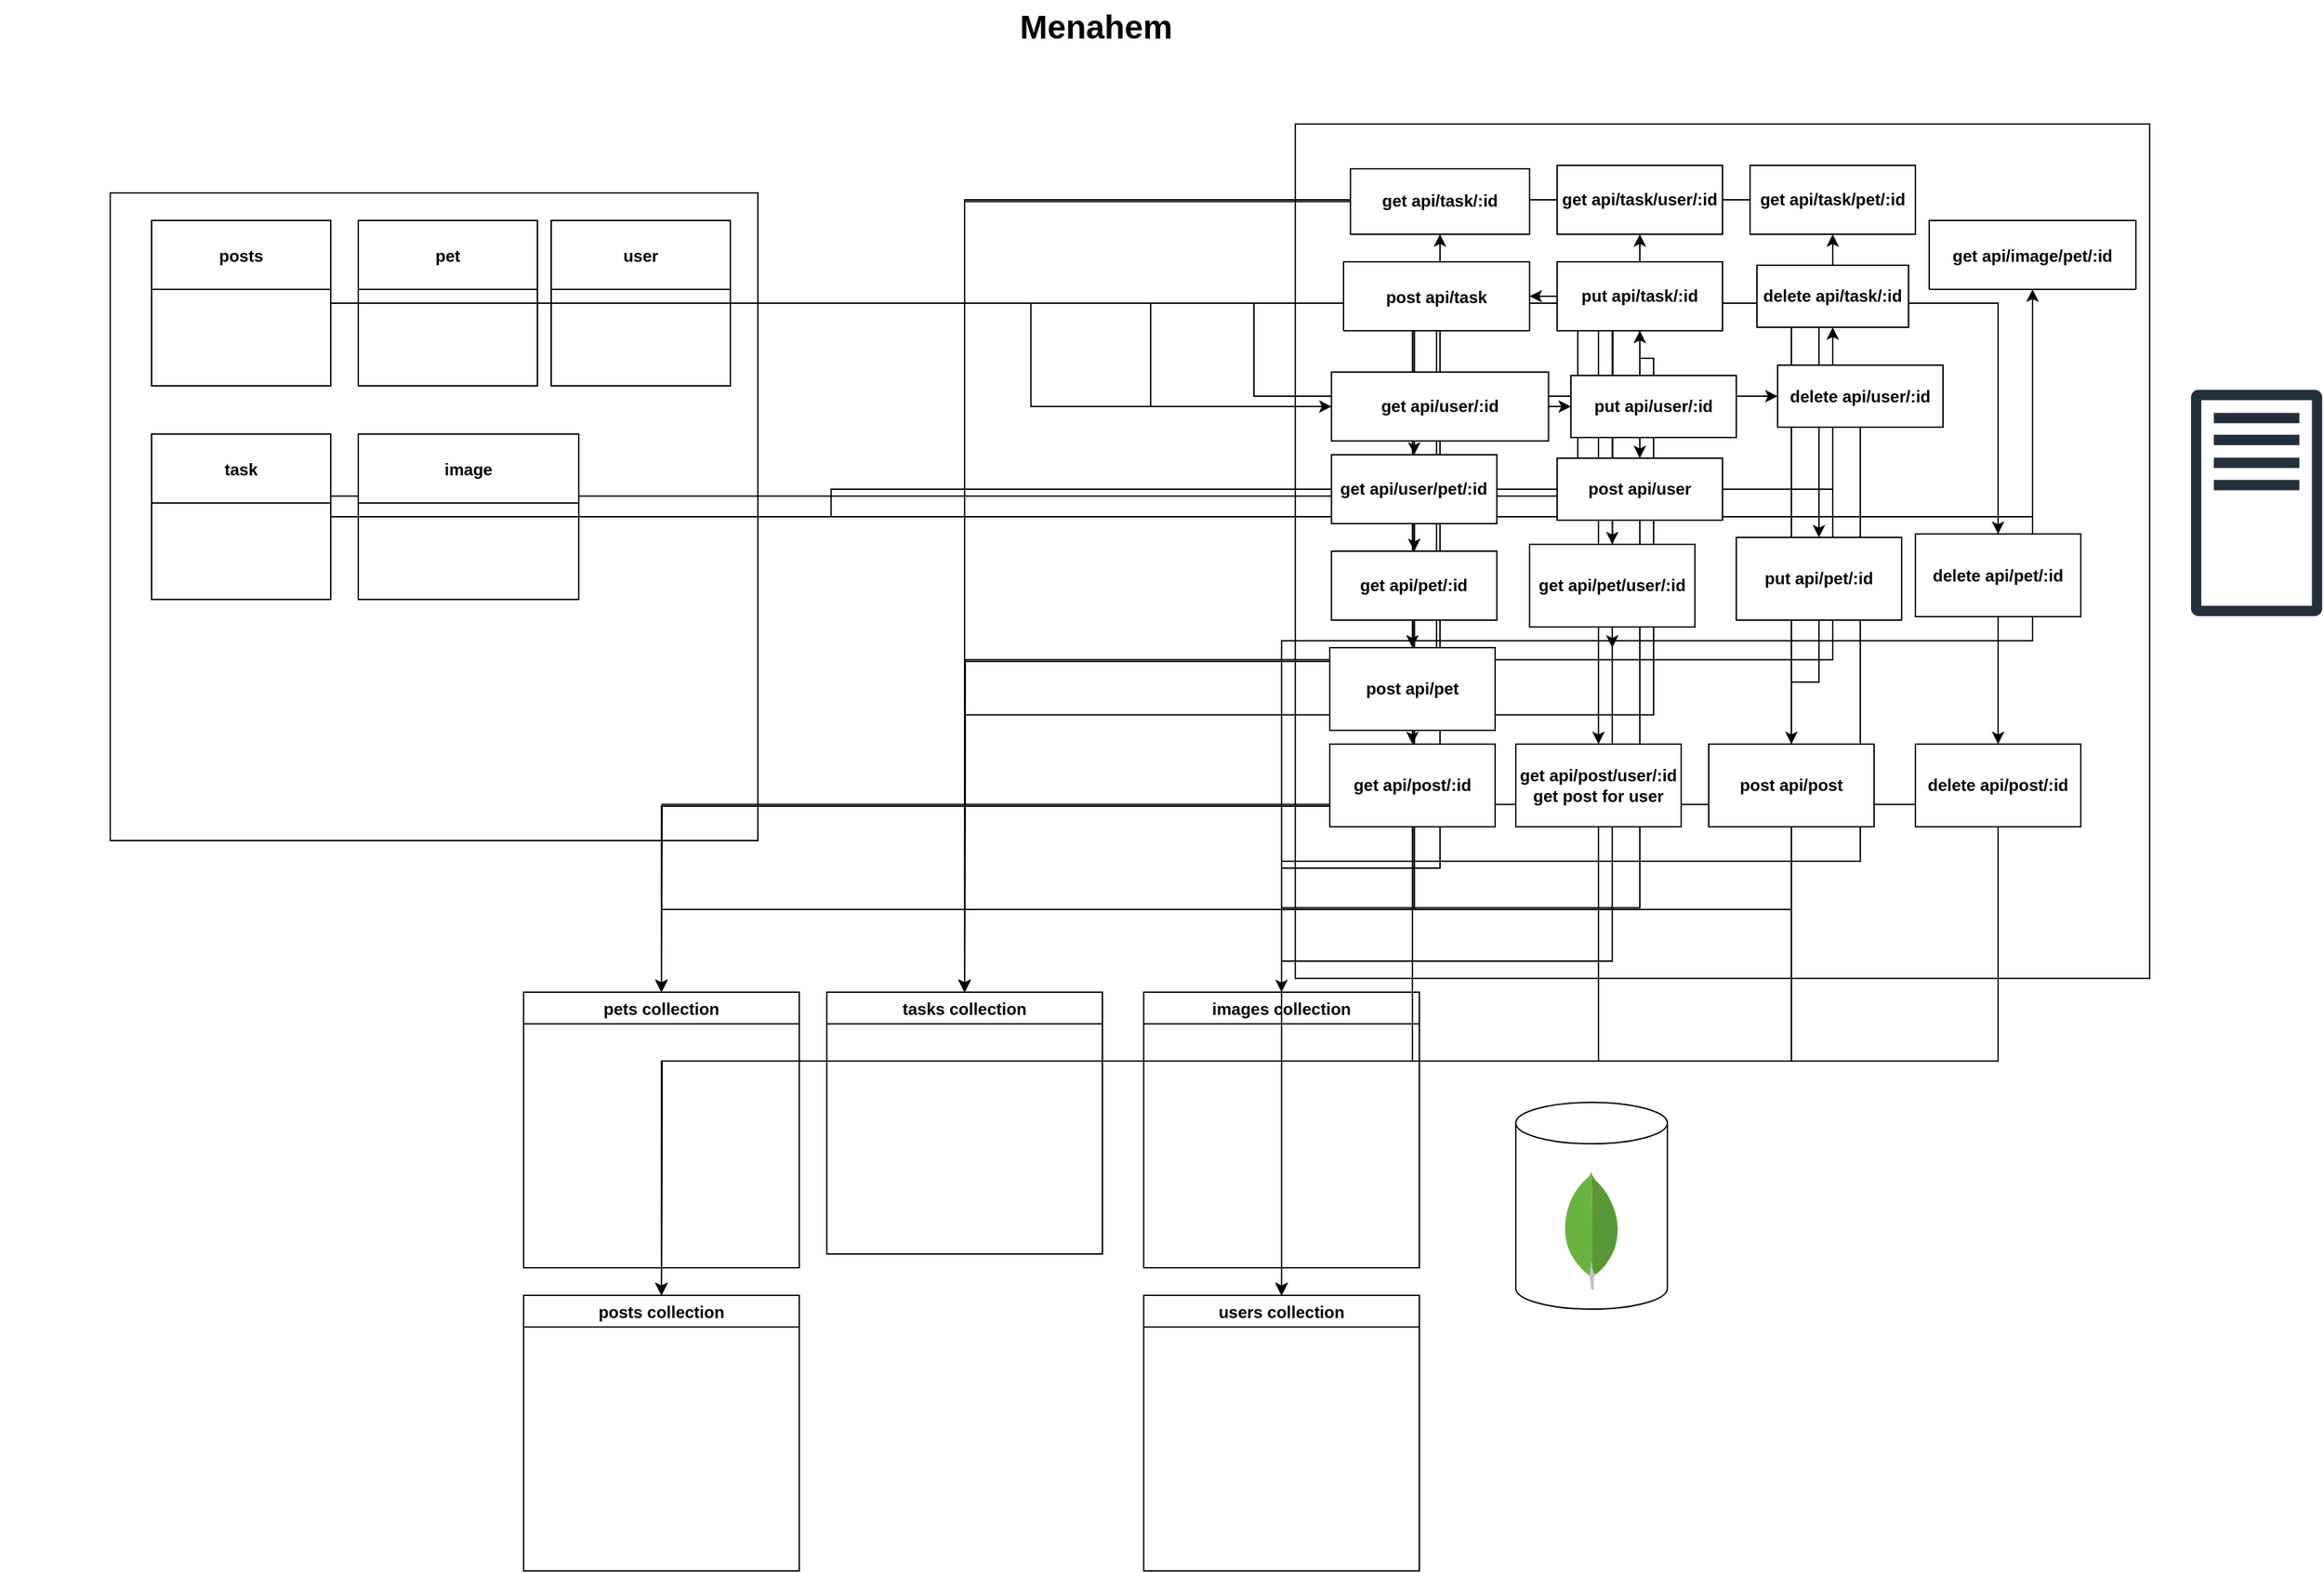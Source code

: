 <mxfile version="16.2.2" type="github">
  <diagram name="Page-1" id="74b105a0-9070-1c63-61bc-23e55f88626e">
    <mxGraphModel dx="1896" dy="1016" grid="1" gridSize="10" guides="1" tooltips="1" connect="1" arrows="1" fold="1" page="1" pageScale="1.5" pageWidth="1169" pageHeight="826" background="none" math="0" shadow="0">
      <root>
        <mxCell id="0" style=";html=1;" />
        <mxCell id="1" style=";html=1;" parent="0" />
        <mxCell id="10b056a9c633e61c-30" value="Menahem" style="text;strokeColor=none;fillColor=none;html=1;fontSize=24;fontStyle=1;verticalAlign=middle;align=center;" parent="1" vertex="1">
          <mxGeometry x="40" y="40" width="1590" height="40" as="geometry" />
        </mxCell>
        <mxCell id="aSnJ4fY48YkKkDWAcXU_-2" value="" style="whiteSpace=wrap;html=1;aspect=fixed;" vertex="1" parent="1">
          <mxGeometry x="980" y="130" width="620" height="620" as="geometry" />
        </mxCell>
        <mxCell id="aSnJ4fY48YkKkDWAcXU_-6" value="" style="group" vertex="1" connectable="0" parent="1">
          <mxGeometry x="1140" y="840" width="110" height="150" as="geometry" />
        </mxCell>
        <mxCell id="aSnJ4fY48YkKkDWAcXU_-4" value="" style="shape=cylinder3;whiteSpace=wrap;html=1;boundedLbl=1;backgroundOutline=1;size=15;" vertex="1" parent="aSnJ4fY48YkKkDWAcXU_-6">
          <mxGeometry width="110" height="150" as="geometry" />
        </mxCell>
        <mxCell id="aSnJ4fY48YkKkDWAcXU_-5" value="" style="dashed=0;outlineConnect=0;html=1;align=center;labelPosition=center;verticalLabelPosition=bottom;verticalAlign=top;shape=mxgraph.weblogos.mongodb" vertex="1" parent="aSnJ4fY48YkKkDWAcXU_-6">
          <mxGeometry x="34.4" y="50" width="41.2" height="86.2" as="geometry" />
        </mxCell>
        <mxCell id="aSnJ4fY48YkKkDWAcXU_-7" value="" style="sketch=0;outlineConnect=0;fontColor=#232F3E;gradientColor=none;fillColor=#232F3D;strokeColor=none;dashed=0;verticalLabelPosition=bottom;verticalAlign=top;align=center;html=1;fontSize=12;fontStyle=0;aspect=fixed;pointerEvents=1;shape=mxgraph.aws4.traditional_server;" vertex="1" parent="1">
          <mxGeometry x="1630" y="322.5" width="95.19" height="165" as="geometry" />
        </mxCell>
        <mxCell id="aSnJ4fY48YkKkDWAcXU_-8" value="" style="shape=image;html=1;verticalAlign=top;verticalLabelPosition=bottom;labelBackgroundColor=#ffffff;imageAspect=0;aspect=fixed;image=https://cdn0.iconfinder.com/data/icons/font-awesome-brands-vol-2/512/react-128.png" vertex="1" parent="1">
          <mxGeometry x="90" y="670" width="128" height="128" as="geometry" />
        </mxCell>
        <mxCell id="aSnJ4fY48YkKkDWAcXU_-1" value="" style="whiteSpace=wrap;html=1;aspect=fixed;" vertex="1" parent="1">
          <mxGeometry x="120" y="180" width="470" height="470" as="geometry" />
        </mxCell>
        <mxCell id="aSnJ4fY48YkKkDWAcXU_-102" value="" style="edgeStyle=orthogonalEdgeStyle;rounded=0;orthogonalLoop=1;jettySize=auto;html=1;fontSize=12;" edge="1" parent="1" source="aSnJ4fY48YkKkDWAcXU_-9" target="aSnJ4fY48YkKkDWAcXU_-101">
          <mxGeometry relative="1" as="geometry" />
        </mxCell>
        <mxCell id="aSnJ4fY48YkKkDWAcXU_-104" value="" style="edgeStyle=orthogonalEdgeStyle;rounded=0;orthogonalLoop=1;jettySize=auto;html=1;fontSize=12;" edge="1" parent="1" source="aSnJ4fY48YkKkDWAcXU_-9" target="aSnJ4fY48YkKkDWAcXU_-103">
          <mxGeometry relative="1" as="geometry" />
        </mxCell>
        <mxCell id="aSnJ4fY48YkKkDWAcXU_-106" value="" style="edgeStyle=orthogonalEdgeStyle;rounded=0;orthogonalLoop=1;jettySize=auto;html=1;fontSize=12;" edge="1" parent="1" source="aSnJ4fY48YkKkDWAcXU_-9" target="aSnJ4fY48YkKkDWAcXU_-105">
          <mxGeometry relative="1" as="geometry" />
        </mxCell>
        <mxCell id="aSnJ4fY48YkKkDWAcXU_-109" value="" style="edgeStyle=orthogonalEdgeStyle;rounded=0;orthogonalLoop=1;jettySize=auto;html=1;fontSize=12;" edge="1" parent="1" source="aSnJ4fY48YkKkDWAcXU_-9" target="aSnJ4fY48YkKkDWAcXU_-108">
          <mxGeometry relative="1" as="geometry" />
        </mxCell>
        <mxCell id="aSnJ4fY48YkKkDWAcXU_-9" value="posts" style="swimlane;startSize=50;fontSize=12;" vertex="1" parent="1">
          <mxGeometry x="150" y="200" width="130" height="120" as="geometry" />
        </mxCell>
        <mxCell id="aSnJ4fY48YkKkDWAcXU_-81" value="" style="edgeStyle=orthogonalEdgeStyle;rounded=0;orthogonalLoop=1;jettySize=auto;html=1;fontSize=12;" edge="1" parent="1" source="aSnJ4fY48YkKkDWAcXU_-11" target="aSnJ4fY48YkKkDWAcXU_-80">
          <mxGeometry relative="1" as="geometry" />
        </mxCell>
        <mxCell id="aSnJ4fY48YkKkDWAcXU_-83" value="" style="edgeStyle=orthogonalEdgeStyle;rounded=0;orthogonalLoop=1;jettySize=auto;html=1;fontSize=12;" edge="1" parent="1" source="aSnJ4fY48YkKkDWAcXU_-11" target="aSnJ4fY48YkKkDWAcXU_-82">
          <mxGeometry relative="1" as="geometry" />
        </mxCell>
        <mxCell id="aSnJ4fY48YkKkDWAcXU_-85" value="" style="edgeStyle=orthogonalEdgeStyle;rounded=0;orthogonalLoop=1;jettySize=auto;html=1;fontSize=12;" edge="1" parent="1" source="aSnJ4fY48YkKkDWAcXU_-11" target="aSnJ4fY48YkKkDWAcXU_-84">
          <mxGeometry relative="1" as="geometry" />
        </mxCell>
        <mxCell id="aSnJ4fY48YkKkDWAcXU_-87" value="" style="edgeStyle=orthogonalEdgeStyle;rounded=0;orthogonalLoop=1;jettySize=auto;html=1;fontSize=12;" edge="1" parent="1" source="aSnJ4fY48YkKkDWAcXU_-11" target="aSnJ4fY48YkKkDWAcXU_-86">
          <mxGeometry relative="1" as="geometry" />
        </mxCell>
        <mxCell id="aSnJ4fY48YkKkDWAcXU_-92" value="" style="edgeStyle=orthogonalEdgeStyle;rounded=0;orthogonalLoop=1;jettySize=auto;html=1;fontSize=12;" edge="1" parent="1" source="aSnJ4fY48YkKkDWAcXU_-11" target="aSnJ4fY48YkKkDWAcXU_-91">
          <mxGeometry relative="1" as="geometry" />
        </mxCell>
        <mxCell id="aSnJ4fY48YkKkDWAcXU_-94" value="" style="edgeStyle=orthogonalEdgeStyle;rounded=0;orthogonalLoop=1;jettySize=auto;html=1;fontSize=12;" edge="1" parent="1" source="aSnJ4fY48YkKkDWAcXU_-11">
          <mxGeometry relative="1" as="geometry">
            <mxPoint x="1210" y="510" as="targetPoint" />
          </mxGeometry>
        </mxCell>
        <mxCell id="aSnJ4fY48YkKkDWAcXU_-11" value="pet" style="swimlane;startSize=50;fontSize=12;" vertex="1" parent="1">
          <mxGeometry x="300" y="200" width="130" height="120" as="geometry" />
        </mxCell>
        <mxCell id="aSnJ4fY48YkKkDWAcXU_-67" value="" style="edgeStyle=orthogonalEdgeStyle;rounded=0;orthogonalLoop=1;jettySize=auto;html=1;fontSize=12;" edge="1" parent="1" source="aSnJ4fY48YkKkDWAcXU_-12" target="aSnJ4fY48YkKkDWAcXU_-66">
          <mxGeometry relative="1" as="geometry" />
        </mxCell>
        <mxCell id="aSnJ4fY48YkKkDWAcXU_-69" value="" style="edgeStyle=orthogonalEdgeStyle;rounded=0;orthogonalLoop=1;jettySize=auto;html=1;fontSize=12;" edge="1" parent="1" source="aSnJ4fY48YkKkDWAcXU_-12" target="aSnJ4fY48YkKkDWAcXU_-68">
          <mxGeometry relative="1" as="geometry" />
        </mxCell>
        <mxCell id="aSnJ4fY48YkKkDWAcXU_-72" value="" style="edgeStyle=orthogonalEdgeStyle;rounded=0;orthogonalLoop=1;jettySize=auto;html=1;fontSize=12;" edge="1" parent="1" source="aSnJ4fY48YkKkDWAcXU_-12" target="aSnJ4fY48YkKkDWAcXU_-71">
          <mxGeometry relative="1" as="geometry" />
        </mxCell>
        <mxCell id="aSnJ4fY48YkKkDWAcXU_-77" value="" style="edgeStyle=orthogonalEdgeStyle;rounded=0;orthogonalLoop=1;jettySize=auto;html=1;fontSize=12;" edge="1" parent="1" source="aSnJ4fY48YkKkDWAcXU_-12" target="aSnJ4fY48YkKkDWAcXU_-76">
          <mxGeometry relative="1" as="geometry" />
        </mxCell>
        <mxCell id="aSnJ4fY48YkKkDWAcXU_-89" value="" style="edgeStyle=orthogonalEdgeStyle;rounded=0;orthogonalLoop=1;jettySize=auto;html=1;fontSize=12;" edge="1" parent="1" source="aSnJ4fY48YkKkDWAcXU_-12" target="aSnJ4fY48YkKkDWAcXU_-88">
          <mxGeometry relative="1" as="geometry" />
        </mxCell>
        <mxCell id="aSnJ4fY48YkKkDWAcXU_-12" value="user" style="swimlane;startSize=50;fontSize=12;" vertex="1" parent="1">
          <mxGeometry x="440" y="200" width="130" height="120" as="geometry" />
        </mxCell>
        <mxCell id="aSnJ4fY48YkKkDWAcXU_-34" value="" style="edgeStyle=orthogonalEdgeStyle;rounded=0;orthogonalLoop=1;jettySize=auto;html=1;fontSize=12;" edge="1" parent="1" source="aSnJ4fY48YkKkDWAcXU_-13" target="aSnJ4fY48YkKkDWAcXU_-33">
          <mxGeometry relative="1" as="geometry">
            <Array as="points">
              <mxPoint x="1185" y="400" />
            </Array>
          </mxGeometry>
        </mxCell>
        <mxCell id="aSnJ4fY48YkKkDWAcXU_-37" value="" style="edgeStyle=orthogonalEdgeStyle;rounded=0;orthogonalLoop=1;jettySize=auto;html=1;fontSize=12;" edge="1" parent="1" source="aSnJ4fY48YkKkDWAcXU_-13" target="aSnJ4fY48YkKkDWAcXU_-36">
          <mxGeometry relative="1" as="geometry" />
        </mxCell>
        <mxCell id="aSnJ4fY48YkKkDWAcXU_-39" value="" style="edgeStyle=orthogonalEdgeStyle;rounded=0;orthogonalLoop=1;jettySize=auto;html=1;fontSize=12;" edge="1" parent="1" source="aSnJ4fY48YkKkDWAcXU_-13" target="aSnJ4fY48YkKkDWAcXU_-38">
          <mxGeometry relative="1" as="geometry" />
        </mxCell>
        <mxCell id="aSnJ4fY48YkKkDWAcXU_-41" value="" style="edgeStyle=orthogonalEdgeStyle;rounded=0;orthogonalLoop=1;jettySize=auto;html=1;fontSize=12;" edge="1" parent="1" source="aSnJ4fY48YkKkDWAcXU_-13" target="aSnJ4fY48YkKkDWAcXU_-40">
          <mxGeometry relative="1" as="geometry" />
        </mxCell>
        <mxCell id="aSnJ4fY48YkKkDWAcXU_-47" value="" style="edgeStyle=orthogonalEdgeStyle;rounded=0;orthogonalLoop=1;jettySize=auto;html=1;fontSize=12;" edge="1" parent="1" source="aSnJ4fY48YkKkDWAcXU_-13" target="aSnJ4fY48YkKkDWAcXU_-46">
          <mxGeometry relative="1" as="geometry" />
        </mxCell>
        <mxCell id="aSnJ4fY48YkKkDWAcXU_-49" value="" style="edgeStyle=orthogonalEdgeStyle;rounded=0;orthogonalLoop=1;jettySize=auto;html=1;fontSize=12;startArrow=none;" edge="1" parent="1" source="aSnJ4fY48YkKkDWAcXU_-76" target="aSnJ4fY48YkKkDWAcXU_-48">
          <mxGeometry relative="1" as="geometry" />
        </mxCell>
        <mxCell id="aSnJ4fY48YkKkDWAcXU_-13" value="task" style="swimlane;startSize=50;fontSize=12;" vertex="1" parent="1">
          <mxGeometry x="150" y="355" width="130" height="120" as="geometry" />
        </mxCell>
        <mxCell id="aSnJ4fY48YkKkDWAcXU_-21" value="" style="edgeStyle=orthogonalEdgeStyle;rounded=0;orthogonalLoop=1;jettySize=auto;html=1;fontSize=12;" edge="1" parent="1" source="aSnJ4fY48YkKkDWAcXU_-14" target="aSnJ4fY48YkKkDWAcXU_-20">
          <mxGeometry relative="1" as="geometry" />
        </mxCell>
        <mxCell id="aSnJ4fY48YkKkDWAcXU_-32" style="edgeStyle=orthogonalEdgeStyle;rounded=0;orthogonalLoop=1;jettySize=auto;html=1;exitX=0.5;exitY=1;exitDx=0;exitDy=0;fontSize=12;entryX=0.5;entryY=0;entryDx=0;entryDy=0;" edge="1" parent="1" source="aSnJ4fY48YkKkDWAcXU_-20" target="aSnJ4fY48YkKkDWAcXU_-59">
          <mxGeometry relative="1" as="geometry">
            <mxPoint x="870" y="869" as="targetPoint" />
          </mxGeometry>
        </mxCell>
        <mxCell id="aSnJ4fY48YkKkDWAcXU_-20" value="get api/image/pet/:id" style="swimlane;startSize=50;fontSize=12;" vertex="1" collapsed="1" parent="1">
          <mxGeometry x="1440" y="200" width="150" height="50" as="geometry">
            <mxRectangle x="1130" y="475" width="130" height="120" as="alternateBounds" />
          </mxGeometry>
        </mxCell>
        <mxCell id="aSnJ4fY48YkKkDWAcXU_-63" style="edgeStyle=orthogonalEdgeStyle;rounded=0;orthogonalLoop=1;jettySize=auto;html=1;exitX=0.5;exitY=1;exitDx=0;exitDy=0;entryX=0.5;entryY=0;entryDx=0;entryDy=0;fontSize=12;" edge="1" parent="1" source="aSnJ4fY48YkKkDWAcXU_-33" target="aSnJ4fY48YkKkDWAcXU_-56">
          <mxGeometry relative="1" as="geometry" />
        </mxCell>
        <mxCell id="aSnJ4fY48YkKkDWAcXU_-33" value="post api/task" style="swimlane;startSize=50;fontSize=12;" vertex="1" collapsed="1" parent="1">
          <mxGeometry x="1015" y="230" width="135" height="50" as="geometry">
            <mxRectangle x="1125" y="260" width="130" height="100" as="alternateBounds" />
          </mxGeometry>
        </mxCell>
        <mxCell id="aSnJ4fY48YkKkDWAcXU_-44" value="body: task info" style="text;strokeColor=none;fillColor=none;align=left;verticalAlign=middle;spacingLeft=4;spacingRight=4;overflow=hidden;points=[[0,0.5],[1,0.5]];portConstraint=eastwest;rotatable=0;fontSize=12;" vertex="1" parent="aSnJ4fY48YkKkDWAcXU_-33">
          <mxGeometry y="60" width="130" height="30" as="geometry" />
        </mxCell>
        <mxCell id="aSnJ4fY48YkKkDWAcXU_-53" value="" style="edgeStyle=orthogonalEdgeStyle;rounded=0;orthogonalLoop=1;jettySize=auto;html=1;fontSize=12;entryX=0.5;entryY=0;entryDx=0;entryDy=0;" edge="1" parent="1" source="aSnJ4fY48YkKkDWAcXU_-36" target="aSnJ4fY48YkKkDWAcXU_-56">
          <mxGeometry relative="1" as="geometry">
            <mxPoint x="578.933" y="930" as="targetPoint" />
          </mxGeometry>
        </mxCell>
        <mxCell id="aSnJ4fY48YkKkDWAcXU_-55" value="" style="edgeStyle=orthogonalEdgeStyle;rounded=0;orthogonalLoop=1;jettySize=auto;html=1;fontSize=12;entryX=0.5;entryY=0;entryDx=0;entryDy=0;" edge="1" parent="1" source="aSnJ4fY48YkKkDWAcXU_-38" target="aSnJ4fY48YkKkDWAcXU_-56">
          <mxGeometry relative="1" as="geometry">
            <mxPoint x="678.4" y="886.39" as="targetPoint" />
          </mxGeometry>
        </mxCell>
        <mxCell id="aSnJ4fY48YkKkDWAcXU_-38" value="get api/task/pet/:id" style="whiteSpace=wrap;html=1;fontStyle=1;startSize=50;" vertex="1" parent="1">
          <mxGeometry x="1310" y="160" width="120" height="50" as="geometry" />
        </mxCell>
        <mxCell id="aSnJ4fY48YkKkDWAcXU_-51" value="" style="edgeStyle=orthogonalEdgeStyle;rounded=0;orthogonalLoop=1;jettySize=auto;html=1;fontSize=12;entryX=0.5;entryY=0;entryDx=0;entryDy=0;" edge="1" parent="1" source="aSnJ4fY48YkKkDWAcXU_-40" target="aSnJ4fY48YkKkDWAcXU_-56">
          <mxGeometry relative="1" as="geometry">
            <mxPoint x="555.067" y="886.39" as="targetPoint" />
          </mxGeometry>
        </mxCell>
        <mxCell id="aSnJ4fY48YkKkDWAcXU_-40" value="&lt;span&gt;get api/task/:id&lt;/span&gt;" style="whiteSpace=wrap;html=1;fontStyle=1;startSize=50;" vertex="1" parent="1">
          <mxGeometry x="1020" y="162.5" width="130" height="47.5" as="geometry" />
        </mxCell>
        <mxCell id="aSnJ4fY48YkKkDWAcXU_-64" style="edgeStyle=orthogonalEdgeStyle;rounded=0;orthogonalLoop=1;jettySize=auto;html=1;exitX=0.5;exitY=1;exitDx=0;exitDy=0;fontSize=12;startArrow=none;" edge="1" parent="1" source="aSnJ4fY48YkKkDWAcXU_-68">
          <mxGeometry relative="1" as="geometry">
            <mxPoint x="740" y="760" as="targetPoint" />
          </mxGeometry>
        </mxCell>
        <mxCell id="aSnJ4fY48YkKkDWAcXU_-46" value="put api/task/:id" style="whiteSpace=wrap;html=1;fontStyle=1;startSize=50;" vertex="1" parent="1">
          <mxGeometry x="1170" y="230" width="120" height="50" as="geometry" />
        </mxCell>
        <mxCell id="aSnJ4fY48YkKkDWAcXU_-65" style="edgeStyle=orthogonalEdgeStyle;rounded=0;orthogonalLoop=1;jettySize=auto;html=1;exitX=0.5;exitY=1;exitDx=0;exitDy=0;fontSize=12;" edge="1" parent="1" source="aSnJ4fY48YkKkDWAcXU_-48">
          <mxGeometry relative="1" as="geometry">
            <mxPoint x="740" y="760" as="targetPoint" />
          </mxGeometry>
        </mxCell>
        <mxCell id="aSnJ4fY48YkKkDWAcXU_-48" value="delete api/task/:id" style="whiteSpace=wrap;html=1;fontStyle=1;startSize=50;" vertex="1" parent="1">
          <mxGeometry x="1315" y="232.5" width="110" height="45" as="geometry" />
        </mxCell>
        <mxCell id="aSnJ4fY48YkKkDWAcXU_-14" value="image" style="swimlane;startSize=50;fontSize=12;" vertex="1" parent="1">
          <mxGeometry x="300" y="355" width="160" height="120" as="geometry" />
        </mxCell>
        <mxCell id="aSnJ4fY48YkKkDWAcXU_-57" value="" style="group" vertex="1" connectable="0" parent="1">
          <mxGeometry x="640" y="760" width="200" height="190" as="geometry" />
        </mxCell>
        <mxCell id="aSnJ4fY48YkKkDWAcXU_-56" value="tasks collection" style="swimlane;fontSize=12;" vertex="1" parent="aSnJ4fY48YkKkDWAcXU_-57">
          <mxGeometry width="200" height="190" as="geometry">
            <mxRectangle width="120" height="23" as="alternateBounds" />
          </mxGeometry>
        </mxCell>
        <mxCell id="aSnJ4fY48YkKkDWAcXU_-59" value="images collection" style="swimlane;fontSize=12;" vertex="1" parent="1">
          <mxGeometry x="870" y="760" width="200" height="200" as="geometry" />
        </mxCell>
        <mxCell id="aSnJ4fY48YkKkDWAcXU_-60" value="users collection" style="swimlane;fontSize=12;" vertex="1" parent="1">
          <mxGeometry x="870" y="980" width="200" height="200" as="geometry" />
        </mxCell>
        <mxCell id="aSnJ4fY48YkKkDWAcXU_-61" value="posts collection" style="swimlane;fontSize=12;" vertex="1" parent="1">
          <mxGeometry x="420" y="980" width="200" height="200" as="geometry" />
        </mxCell>
        <mxCell id="aSnJ4fY48YkKkDWAcXU_-62" value="pets collection" style="swimlane;fontSize=12;" vertex="1" parent="1">
          <mxGeometry x="420" y="760" width="200" height="200" as="geometry" />
        </mxCell>
        <mxCell id="aSnJ4fY48YkKkDWAcXU_-36" value="get api/task/user/:id" style="whiteSpace=wrap;html=1;fontStyle=1;startSize=50;" vertex="1" parent="1">
          <mxGeometry x="1170" y="160" width="120" height="50" as="geometry" />
        </mxCell>
        <mxCell id="aSnJ4fY48YkKkDWAcXU_-73" style="edgeStyle=orthogonalEdgeStyle;rounded=0;orthogonalLoop=1;jettySize=auto;html=1;exitX=0.5;exitY=1;exitDx=0;exitDy=0;entryX=0.5;entryY=0;entryDx=0;entryDy=0;fontSize=12;" edge="1" parent="1" source="aSnJ4fY48YkKkDWAcXU_-66" target="aSnJ4fY48YkKkDWAcXU_-60">
          <mxGeometry relative="1" as="geometry" />
        </mxCell>
        <mxCell id="aSnJ4fY48YkKkDWAcXU_-66" value="get api/user/:id" style="whiteSpace=wrap;html=1;fontStyle=1;startSize=50;" vertex="1" parent="1">
          <mxGeometry x="1006.25" y="310" width="157.5" height="50" as="geometry" />
        </mxCell>
        <mxCell id="aSnJ4fY48YkKkDWAcXU_-74" style="edgeStyle=orthogonalEdgeStyle;rounded=0;orthogonalLoop=1;jettySize=auto;html=1;exitX=0.5;exitY=1;exitDx=0;exitDy=0;fontSize=12;entryX=0.5;entryY=0;entryDx=0;entryDy=0;startArrow=none;" edge="1" parent="1" source="aSnJ4fY48YkKkDWAcXU_-88" target="aSnJ4fY48YkKkDWAcXU_-60">
          <mxGeometry relative="1" as="geometry">
            <mxPoint x="970" y="980" as="targetPoint" />
          </mxGeometry>
        </mxCell>
        <mxCell id="aSnJ4fY48YkKkDWAcXU_-68" value="put api/user/:id" style="whiteSpace=wrap;html=1;fontStyle=1;startSize=50;" vertex="1" parent="1">
          <mxGeometry x="1180" y="312.5" width="120" height="45" as="geometry" />
        </mxCell>
        <mxCell id="aSnJ4fY48YkKkDWAcXU_-70" value="" style="edgeStyle=orthogonalEdgeStyle;rounded=0;orthogonalLoop=1;jettySize=auto;html=1;exitX=0.5;exitY=1;exitDx=0;exitDy=0;fontSize=12;endArrow=none;" edge="1" parent="1" source="aSnJ4fY48YkKkDWAcXU_-46" target="aSnJ4fY48YkKkDWAcXU_-68">
          <mxGeometry relative="1" as="geometry">
            <mxPoint x="740" y="760" as="targetPoint" />
            <mxPoint x="1230" y="280" as="sourcePoint" />
          </mxGeometry>
        </mxCell>
        <mxCell id="aSnJ4fY48YkKkDWAcXU_-75" style="edgeStyle=orthogonalEdgeStyle;rounded=0;orthogonalLoop=1;jettySize=auto;html=1;exitX=0.5;exitY=1;exitDx=0;exitDy=0;fontSize=12;entryX=0.5;entryY=0;entryDx=0;entryDy=0;" edge="1" parent="1" source="aSnJ4fY48YkKkDWAcXU_-71" target="aSnJ4fY48YkKkDWAcXU_-60">
          <mxGeometry relative="1" as="geometry">
            <mxPoint x="970" y="980" as="targetPoint" />
          </mxGeometry>
        </mxCell>
        <mxCell id="aSnJ4fY48YkKkDWAcXU_-71" value="delete api/user/:id" style="whiteSpace=wrap;html=1;fontStyle=1;startSize=50;" vertex="1" parent="1">
          <mxGeometry x="1330" y="305" width="120" height="45" as="geometry" />
        </mxCell>
        <mxCell id="aSnJ4fY48YkKkDWAcXU_-79" style="edgeStyle=orthogonalEdgeStyle;rounded=0;orthogonalLoop=1;jettySize=auto;html=1;exitX=0.5;exitY=1;exitDx=0;exitDy=0;entryX=0.5;entryY=0;entryDx=0;entryDy=0;fontSize=12;" edge="1" parent="1" source="aSnJ4fY48YkKkDWAcXU_-76" target="aSnJ4fY48YkKkDWAcXU_-60">
          <mxGeometry relative="1" as="geometry" />
        </mxCell>
        <mxCell id="aSnJ4fY48YkKkDWAcXU_-95" style="edgeStyle=orthogonalEdgeStyle;rounded=0;orthogonalLoop=1;jettySize=auto;html=1;exitX=0.5;exitY=1;exitDx=0;exitDy=0;entryX=0.5;entryY=0;entryDx=0;entryDy=0;fontSize=12;" edge="1" parent="1" source="aSnJ4fY48YkKkDWAcXU_-76" target="aSnJ4fY48YkKkDWAcXU_-62">
          <mxGeometry relative="1" as="geometry">
            <Array as="points">
              <mxPoint x="1066" y="700" />
              <mxPoint x="520" y="700" />
            </Array>
          </mxGeometry>
        </mxCell>
        <mxCell id="aSnJ4fY48YkKkDWAcXU_-76" value="get api/user/pet/:id" style="whiteSpace=wrap;html=1;fontStyle=1;startSize=50;" vertex="1" parent="1">
          <mxGeometry x="1006.25" y="370" width="120" height="50" as="geometry" />
        </mxCell>
        <mxCell id="aSnJ4fY48YkKkDWAcXU_-78" value="" style="edgeStyle=orthogonalEdgeStyle;rounded=0;orthogonalLoop=1;jettySize=auto;html=1;fontSize=12;endArrow=none;" edge="1" parent="1" source="aSnJ4fY48YkKkDWAcXU_-13" target="aSnJ4fY48YkKkDWAcXU_-76">
          <mxGeometry relative="1" as="geometry">
            <mxPoint x="280" y="415.067" as="sourcePoint" />
            <mxPoint x="1370" y="277.5" as="targetPoint" />
          </mxGeometry>
        </mxCell>
        <mxCell id="aSnJ4fY48YkKkDWAcXU_-96" style="edgeStyle=orthogonalEdgeStyle;rounded=0;orthogonalLoop=1;jettySize=auto;html=1;exitX=0.5;exitY=1;exitDx=0;exitDy=0;entryX=0.5;entryY=0;entryDx=0;entryDy=0;fontSize=12;" edge="1" parent="1" source="aSnJ4fY48YkKkDWAcXU_-80" target="aSnJ4fY48YkKkDWAcXU_-62">
          <mxGeometry relative="1" as="geometry" />
        </mxCell>
        <mxCell id="aSnJ4fY48YkKkDWAcXU_-80" value="get api/pet/:id" style="whiteSpace=wrap;html=1;fontStyle=1;startSize=50;" vertex="1" parent="1">
          <mxGeometry x="1006.25" y="440" width="120" height="50" as="geometry" />
        </mxCell>
        <mxCell id="aSnJ4fY48YkKkDWAcXU_-97" style="edgeStyle=orthogonalEdgeStyle;rounded=0;orthogonalLoop=1;jettySize=auto;html=1;exitX=0.5;exitY=1;exitDx=0;exitDy=0;entryX=0.5;entryY=0;entryDx=0;entryDy=0;fontSize=12;" edge="1" parent="1" source="aSnJ4fY48YkKkDWAcXU_-82" target="aSnJ4fY48YkKkDWAcXU_-60">
          <mxGeometry relative="1" as="geometry" />
        </mxCell>
        <mxCell id="aSnJ4fY48YkKkDWAcXU_-82" value="get api/pet/user/:id" style="whiteSpace=wrap;html=1;fontStyle=1;startSize=50;" vertex="1" parent="1">
          <mxGeometry x="1150" y="435" width="120" height="60" as="geometry" />
        </mxCell>
        <mxCell id="aSnJ4fY48YkKkDWAcXU_-98" style="edgeStyle=orthogonalEdgeStyle;rounded=0;orthogonalLoop=1;jettySize=auto;html=1;exitX=0.5;exitY=1;exitDx=0;exitDy=0;entryX=0.5;entryY=0;entryDx=0;entryDy=0;fontSize=12;startArrow=none;" edge="1" parent="1" source="aSnJ4fY48YkKkDWAcXU_-105" target="aSnJ4fY48YkKkDWAcXU_-62">
          <mxGeometry relative="1" as="geometry" />
        </mxCell>
        <mxCell id="aSnJ4fY48YkKkDWAcXU_-84" value="put api/pet/:id" style="whiteSpace=wrap;html=1;fontStyle=1;startSize=50;" vertex="1" parent="1">
          <mxGeometry x="1300" y="430" width="120" height="60" as="geometry" />
        </mxCell>
        <mxCell id="aSnJ4fY48YkKkDWAcXU_-99" style="edgeStyle=orthogonalEdgeStyle;rounded=0;orthogonalLoop=1;jettySize=auto;html=1;exitX=0.5;exitY=1;exitDx=0;exitDy=0;fontSize=12;" edge="1" parent="1" source="aSnJ4fY48YkKkDWAcXU_-86">
          <mxGeometry relative="1" as="geometry">
            <mxPoint x="520" y="760" as="targetPoint" />
          </mxGeometry>
        </mxCell>
        <mxCell id="aSnJ4fY48YkKkDWAcXU_-86" value="delete api/pet/:id" style="whiteSpace=wrap;html=1;fontStyle=1;startSize=50;" vertex="1" parent="1">
          <mxGeometry x="1430" y="427.5" width="120" height="60" as="geometry" />
        </mxCell>
        <mxCell id="aSnJ4fY48YkKkDWAcXU_-88" value="post api/user" style="whiteSpace=wrap;html=1;fontStyle=1;startSize=50;" vertex="1" parent="1">
          <mxGeometry x="1170" y="372.5" width="120" height="45" as="geometry" />
        </mxCell>
        <mxCell id="aSnJ4fY48YkKkDWAcXU_-90" value="" style="edgeStyle=orthogonalEdgeStyle;rounded=0;orthogonalLoop=1;jettySize=auto;html=1;exitX=0.5;exitY=1;exitDx=0;exitDy=0;fontSize=12;entryX=0.5;entryY=0;entryDx=0;entryDy=0;endArrow=none;" edge="1" parent="1" source="aSnJ4fY48YkKkDWAcXU_-68" target="aSnJ4fY48YkKkDWAcXU_-88">
          <mxGeometry relative="1" as="geometry">
            <mxPoint x="970" y="980" as="targetPoint" />
            <mxPoint x="1240" y="357.5" as="sourcePoint" />
          </mxGeometry>
        </mxCell>
        <mxCell id="aSnJ4fY48YkKkDWAcXU_-91" value="post api/pet" style="whiteSpace=wrap;html=1;fontStyle=1;startSize=50;" vertex="1" parent="1">
          <mxGeometry x="1005" y="510" width="120" height="60" as="geometry" />
        </mxCell>
        <mxCell id="aSnJ4fY48YkKkDWAcXU_-116" style="edgeStyle=orthogonalEdgeStyle;rounded=0;orthogonalLoop=1;jettySize=auto;html=1;exitX=0.5;exitY=1;exitDx=0;exitDy=0;fontSize=12;" edge="1" parent="1" source="aSnJ4fY48YkKkDWAcXU_-101" target="aSnJ4fY48YkKkDWAcXU_-61">
          <mxGeometry relative="1" as="geometry" />
        </mxCell>
        <mxCell id="aSnJ4fY48YkKkDWAcXU_-101" value="get api/post/:id" style="whiteSpace=wrap;html=1;fontStyle=1;startSize=50;" vertex="1" parent="1">
          <mxGeometry x="1005" y="580" width="120" height="60" as="geometry" />
        </mxCell>
        <mxCell id="aSnJ4fY48YkKkDWAcXU_-113" style="edgeStyle=orthogonalEdgeStyle;rounded=0;orthogonalLoop=1;jettySize=auto;html=1;exitX=0.5;exitY=1;exitDx=0;exitDy=0;entryX=0.5;entryY=0;entryDx=0;entryDy=0;fontSize=12;" edge="1" parent="1" source="aSnJ4fY48YkKkDWAcXU_-103" target="aSnJ4fY48YkKkDWAcXU_-61">
          <mxGeometry relative="1" as="geometry" />
        </mxCell>
        <mxCell id="aSnJ4fY48YkKkDWAcXU_-103" value="get api/post/user/:id&lt;br&gt;get post for user" style="whiteSpace=wrap;html=1;fontStyle=1;startSize=50;" vertex="1" parent="1">
          <mxGeometry x="1140" y="580" width="120" height="60" as="geometry" />
        </mxCell>
        <mxCell id="aSnJ4fY48YkKkDWAcXU_-114" style="edgeStyle=orthogonalEdgeStyle;rounded=0;orthogonalLoop=1;jettySize=auto;html=1;exitX=0.5;exitY=1;exitDx=0;exitDy=0;fontSize=12;" edge="1" parent="1" source="aSnJ4fY48YkKkDWAcXU_-105">
          <mxGeometry relative="1" as="geometry">
            <mxPoint x="520" y="980" as="targetPoint" />
          </mxGeometry>
        </mxCell>
        <mxCell id="aSnJ4fY48YkKkDWAcXU_-105" value="post api/post" style="whiteSpace=wrap;html=1;fontStyle=1;startSize=50;" vertex="1" parent="1">
          <mxGeometry x="1280" y="580" width="120" height="60" as="geometry" />
        </mxCell>
        <mxCell id="aSnJ4fY48YkKkDWAcXU_-107" value="" style="edgeStyle=orthogonalEdgeStyle;rounded=0;orthogonalLoop=1;jettySize=auto;html=1;exitX=0.5;exitY=1;exitDx=0;exitDy=0;entryX=0.5;entryY=0;entryDx=0;entryDy=0;fontSize=12;endArrow=none;" edge="1" parent="1" source="aSnJ4fY48YkKkDWAcXU_-84" target="aSnJ4fY48YkKkDWAcXU_-105">
          <mxGeometry relative="1" as="geometry">
            <mxPoint x="1360.0" y="490" as="sourcePoint" />
            <mxPoint x="520" y="760" as="targetPoint" />
          </mxGeometry>
        </mxCell>
        <mxCell id="aSnJ4fY48YkKkDWAcXU_-115" style="edgeStyle=orthogonalEdgeStyle;rounded=0;orthogonalLoop=1;jettySize=auto;html=1;exitX=0.5;exitY=1;exitDx=0;exitDy=0;fontSize=12;" edge="1" parent="1" source="aSnJ4fY48YkKkDWAcXU_-108">
          <mxGeometry relative="1" as="geometry">
            <mxPoint x="520" y="980" as="targetPoint" />
          </mxGeometry>
        </mxCell>
        <mxCell id="aSnJ4fY48YkKkDWAcXU_-108" value="delete api/post/:id" style="whiteSpace=wrap;html=1;fontStyle=1;startSize=50;" vertex="1" parent="1">
          <mxGeometry x="1430" y="580" width="120" height="60" as="geometry" />
        </mxCell>
      </root>
    </mxGraphModel>
  </diagram>
</mxfile>
